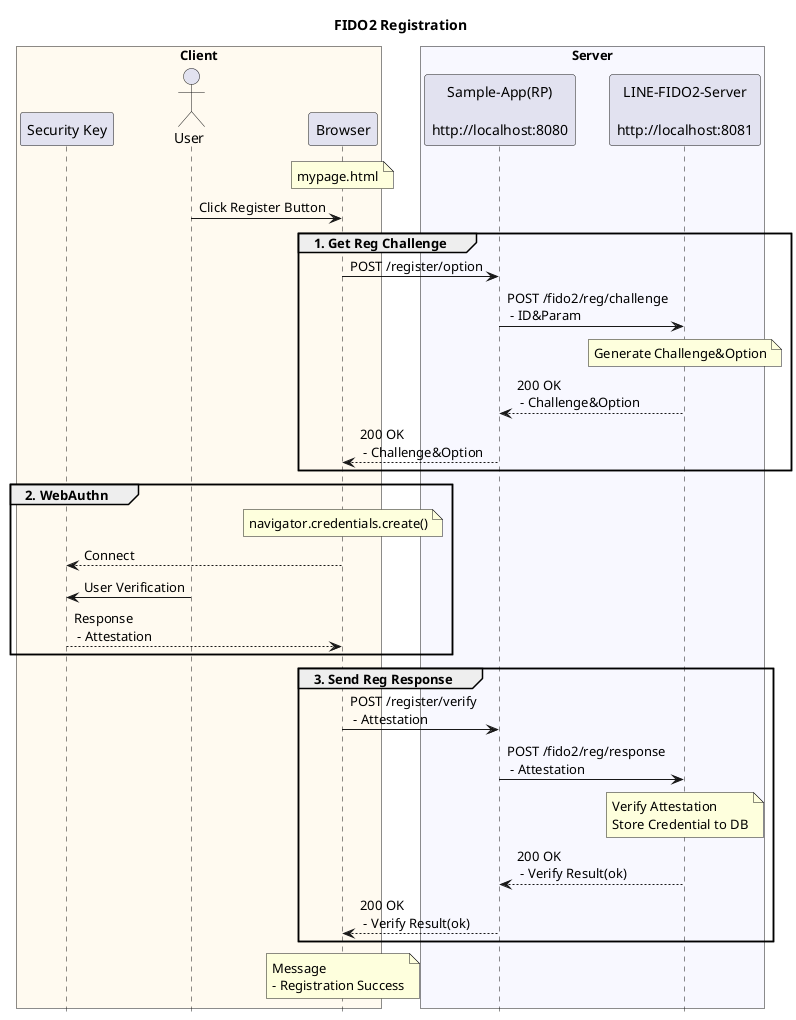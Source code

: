 @startuml
title FIDO2 Registration
hide footbox

box "Client" #FloralWhite
    participant "Security Key" as Key
    actor  "User" as User
    participant "Browser" as Client
end box

box "Server" #GhostWhite
    participant "Sample-App(RP)\n\nhttp://localhost:8080" as RP
    participant "LINE-FIDO2-Server\n\nhttp://localhost:8081" as Server
end box

note over Client : mypage.html
User -> Client : Click Register Button

group 1. Get Reg Challenge
    Client -> RP : POST /register/option
    RP -> Server : POST /fido2/reg/challenge\n - ID&Param
    note over Server : Generate Challenge&Option
    RP <-- Server : 200 OK\n - Challenge&Option
    Client <-- RP : 200 OK\n - Challenge&Option
end group

group 2. WebAuthn
    note over Client : navigator.credentials.create()
    Key <-- Client : Connect
    Key <- User : User Verification
    Key --> Client : Response\n - Attestation
end group

group 3. Send Reg Response
    Client -> RP : POST /register/verify\n - Attestation
    RP -> Server : POST /fido2/reg/response\n - Attestation
    note over Server : Verify Attestation\nStore Credential to DB
    RP <-- Server : 200 OK\n - Verify Result(ok)
    Client <-- RP : 200 OK\n - Verify Result(ok)
end group

note over Client : Message\n- Registration Success

@enduml
